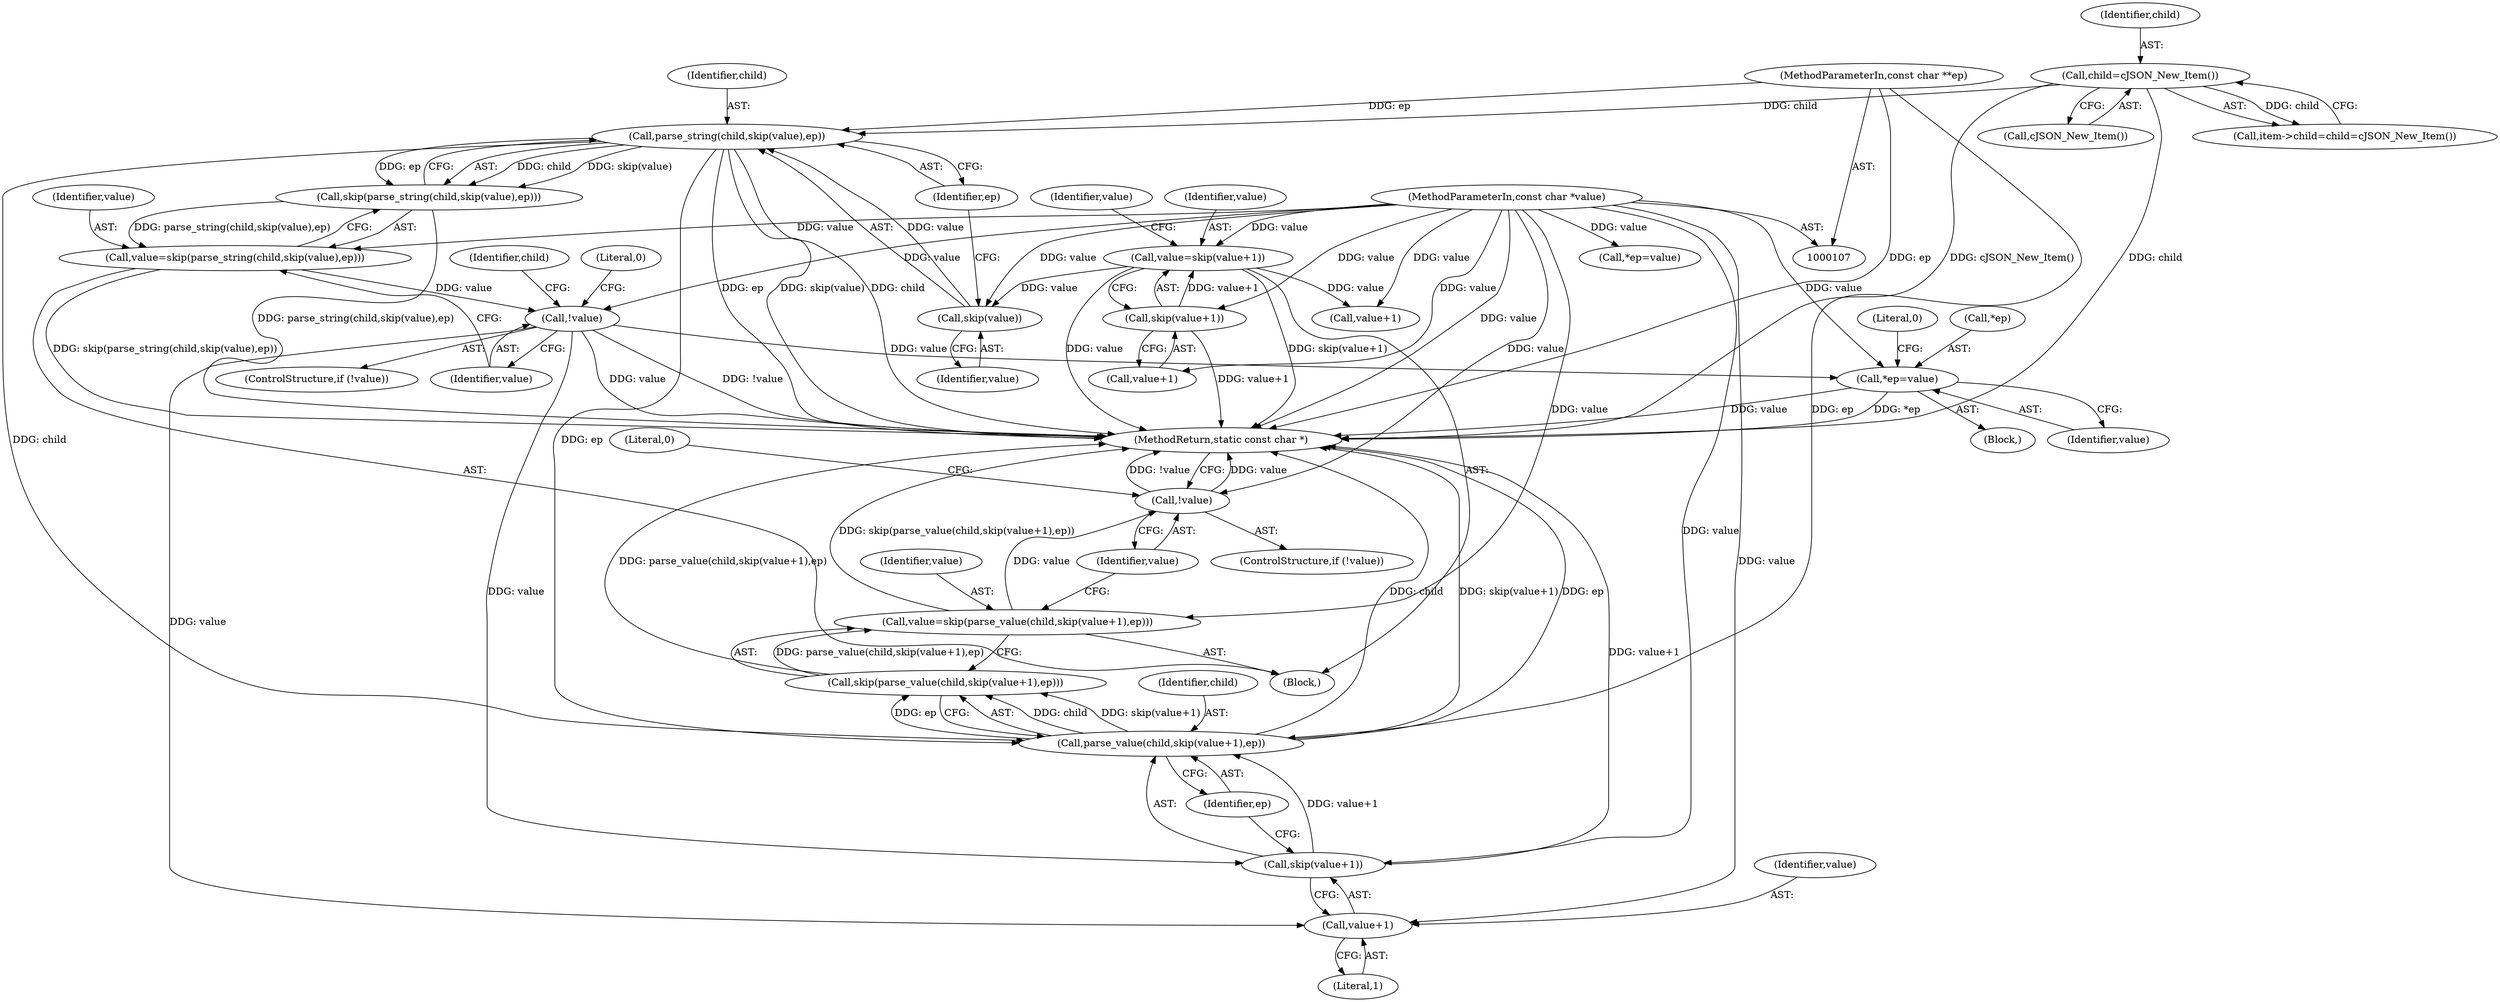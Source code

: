 digraph "0_iperf_91f2fa59e8ed80dfbf400add0164ee0e508e412a_37@pointer" {
"1000162" [label="(Call,parse_string(child,skip(value),ep))"];
"1000149" [label="(Call,child=cJSON_New_Item())"];
"1000164" [label="(Call,skip(value))"];
"1000130" [label="(Call,value=skip(value+1))"];
"1000132" [label="(Call,skip(value+1))"];
"1000109" [label="(MethodParameterIn,const char *value)"];
"1000110" [label="(MethodParameterIn,const char **ep)"];
"1000161" [label="(Call,skip(parse_string(child,skip(value),ep)))"];
"1000159" [label="(Call,value=skip(parse_string(child,skip(value),ep)))"];
"1000168" [label="(Call,!value)"];
"1000190" [label="(Call,*ep=value)"];
"1000201" [label="(Call,skip(value+1))"];
"1000199" [label="(Call,parse_value(child,skip(value+1),ep))"];
"1000198" [label="(Call,skip(parse_value(child,skip(value+1),ep)))"];
"1000196" [label="(Call,value=skip(parse_value(child,skip(value+1),ep)))"];
"1000207" [label="(Call,!value)"];
"1000202" [label="(Call,value+1)"];
"1000133" [label="(Call,value+1)"];
"1000204" [label="(Literal,1)"];
"1000190" [label="(Call,*ep=value)"];
"1000161" [label="(Call,skip(parse_string(child,skip(value),ep)))"];
"1000168" [label="(Call,!value)"];
"1000150" [label="(Identifier,child)"];
"1000200" [label="(Identifier,child)"];
"1000210" [label="(Literal,0)"];
"1000195" [label="(Literal,0)"];
"1000203" [label="(Identifier,value)"];
"1000166" [label="(Identifier,ep)"];
"1000164" [label="(Call,skip(value))"];
"1000119" [label="(Call,*ep=value)"];
"1000174" [label="(Identifier,child)"];
"1000159" [label="(Call,value=skip(parse_string(child,skip(value),ep)))"];
"1000191" [label="(Call,*ep)"];
"1000142" [label="(Call,value+1)"];
"1000198" [label="(Call,skip(parse_value(child,skip(value+1),ep)))"];
"1000110" [label="(MethodParameterIn,const char **ep)"];
"1000162" [label="(Call,parse_string(child,skip(value),ep))"];
"1000145" [label="(Call,item->child=child=cJSON_New_Item())"];
"1000211" [label="(MethodReturn,static const char *)"];
"1000171" [label="(Literal,0)"];
"1000197" [label="(Identifier,value)"];
"1000130" [label="(Call,value=skip(value+1))"];
"1000205" [label="(Identifier,ep)"];
"1000201" [label="(Call,skip(value+1))"];
"1000199" [label="(Call,parse_value(child,skip(value+1),ep))"];
"1000189" [label="(Block,)"];
"1000111" [label="(Block,)"];
"1000139" [label="(Identifier,value)"];
"1000206" [label="(ControlStructure,if (!value))"];
"1000196" [label="(Call,value=skip(parse_value(child,skip(value+1),ep)))"];
"1000163" [label="(Identifier,child)"];
"1000149" [label="(Call,child=cJSON_New_Item())"];
"1000109" [label="(MethodParameterIn,const char *value)"];
"1000132" [label="(Call,skip(value+1))"];
"1000208" [label="(Identifier,value)"];
"1000160" [label="(Identifier,value)"];
"1000202" [label="(Call,value+1)"];
"1000131" [label="(Identifier,value)"];
"1000167" [label="(ControlStructure,if (!value))"];
"1000193" [label="(Identifier,value)"];
"1000151" [label="(Call,cJSON_New_Item())"];
"1000207" [label="(Call,!value)"];
"1000165" [label="(Identifier,value)"];
"1000169" [label="(Identifier,value)"];
"1000162" -> "1000161"  [label="AST: "];
"1000162" -> "1000166"  [label="CFG: "];
"1000163" -> "1000162"  [label="AST: "];
"1000164" -> "1000162"  [label="AST: "];
"1000166" -> "1000162"  [label="AST: "];
"1000161" -> "1000162"  [label="CFG: "];
"1000162" -> "1000211"  [label="DDG: ep"];
"1000162" -> "1000211"  [label="DDG: skip(value)"];
"1000162" -> "1000211"  [label="DDG: child"];
"1000162" -> "1000161"  [label="DDG: child"];
"1000162" -> "1000161"  [label="DDG: skip(value)"];
"1000162" -> "1000161"  [label="DDG: ep"];
"1000149" -> "1000162"  [label="DDG: child"];
"1000164" -> "1000162"  [label="DDG: value"];
"1000110" -> "1000162"  [label="DDG: ep"];
"1000162" -> "1000199"  [label="DDG: child"];
"1000162" -> "1000199"  [label="DDG: ep"];
"1000149" -> "1000145"  [label="AST: "];
"1000149" -> "1000151"  [label="CFG: "];
"1000150" -> "1000149"  [label="AST: "];
"1000151" -> "1000149"  [label="AST: "];
"1000145" -> "1000149"  [label="CFG: "];
"1000149" -> "1000211"  [label="DDG: cJSON_New_Item()"];
"1000149" -> "1000211"  [label="DDG: child"];
"1000149" -> "1000145"  [label="DDG: child"];
"1000164" -> "1000165"  [label="CFG: "];
"1000165" -> "1000164"  [label="AST: "];
"1000166" -> "1000164"  [label="CFG: "];
"1000130" -> "1000164"  [label="DDG: value"];
"1000109" -> "1000164"  [label="DDG: value"];
"1000130" -> "1000111"  [label="AST: "];
"1000130" -> "1000132"  [label="CFG: "];
"1000131" -> "1000130"  [label="AST: "];
"1000132" -> "1000130"  [label="AST: "];
"1000139" -> "1000130"  [label="CFG: "];
"1000130" -> "1000211"  [label="DDG: skip(value+1)"];
"1000130" -> "1000211"  [label="DDG: value"];
"1000132" -> "1000130"  [label="DDG: value+1"];
"1000109" -> "1000130"  [label="DDG: value"];
"1000130" -> "1000142"  [label="DDG: value"];
"1000132" -> "1000133"  [label="CFG: "];
"1000133" -> "1000132"  [label="AST: "];
"1000132" -> "1000211"  [label="DDG: value+1"];
"1000109" -> "1000132"  [label="DDG: value"];
"1000109" -> "1000107"  [label="AST: "];
"1000109" -> "1000211"  [label="DDG: value"];
"1000109" -> "1000119"  [label="DDG: value"];
"1000109" -> "1000133"  [label="DDG: value"];
"1000109" -> "1000142"  [label="DDG: value"];
"1000109" -> "1000159"  [label="DDG: value"];
"1000109" -> "1000168"  [label="DDG: value"];
"1000109" -> "1000190"  [label="DDG: value"];
"1000109" -> "1000196"  [label="DDG: value"];
"1000109" -> "1000201"  [label="DDG: value"];
"1000109" -> "1000202"  [label="DDG: value"];
"1000109" -> "1000207"  [label="DDG: value"];
"1000110" -> "1000107"  [label="AST: "];
"1000110" -> "1000211"  [label="DDG: ep"];
"1000110" -> "1000199"  [label="DDG: ep"];
"1000161" -> "1000159"  [label="AST: "];
"1000159" -> "1000161"  [label="CFG: "];
"1000161" -> "1000211"  [label="DDG: parse_string(child,skip(value),ep)"];
"1000161" -> "1000159"  [label="DDG: parse_string(child,skip(value),ep)"];
"1000159" -> "1000111"  [label="AST: "];
"1000160" -> "1000159"  [label="AST: "];
"1000169" -> "1000159"  [label="CFG: "];
"1000159" -> "1000211"  [label="DDG: skip(parse_string(child,skip(value),ep))"];
"1000159" -> "1000168"  [label="DDG: value"];
"1000168" -> "1000167"  [label="AST: "];
"1000168" -> "1000169"  [label="CFG: "];
"1000169" -> "1000168"  [label="AST: "];
"1000171" -> "1000168"  [label="CFG: "];
"1000174" -> "1000168"  [label="CFG: "];
"1000168" -> "1000211"  [label="DDG: !value"];
"1000168" -> "1000211"  [label="DDG: value"];
"1000168" -> "1000190"  [label="DDG: value"];
"1000168" -> "1000201"  [label="DDG: value"];
"1000168" -> "1000202"  [label="DDG: value"];
"1000190" -> "1000189"  [label="AST: "];
"1000190" -> "1000193"  [label="CFG: "];
"1000191" -> "1000190"  [label="AST: "];
"1000193" -> "1000190"  [label="AST: "];
"1000195" -> "1000190"  [label="CFG: "];
"1000190" -> "1000211"  [label="DDG: *ep"];
"1000190" -> "1000211"  [label="DDG: value"];
"1000201" -> "1000199"  [label="AST: "];
"1000201" -> "1000202"  [label="CFG: "];
"1000202" -> "1000201"  [label="AST: "];
"1000205" -> "1000201"  [label="CFG: "];
"1000201" -> "1000211"  [label="DDG: value+1"];
"1000201" -> "1000199"  [label="DDG: value+1"];
"1000199" -> "1000198"  [label="AST: "];
"1000199" -> "1000205"  [label="CFG: "];
"1000200" -> "1000199"  [label="AST: "];
"1000205" -> "1000199"  [label="AST: "];
"1000198" -> "1000199"  [label="CFG: "];
"1000199" -> "1000211"  [label="DDG: child"];
"1000199" -> "1000211"  [label="DDG: skip(value+1)"];
"1000199" -> "1000211"  [label="DDG: ep"];
"1000199" -> "1000198"  [label="DDG: child"];
"1000199" -> "1000198"  [label="DDG: skip(value+1)"];
"1000199" -> "1000198"  [label="DDG: ep"];
"1000198" -> "1000196"  [label="AST: "];
"1000196" -> "1000198"  [label="CFG: "];
"1000198" -> "1000211"  [label="DDG: parse_value(child,skip(value+1),ep)"];
"1000198" -> "1000196"  [label="DDG: parse_value(child,skip(value+1),ep)"];
"1000196" -> "1000111"  [label="AST: "];
"1000197" -> "1000196"  [label="AST: "];
"1000208" -> "1000196"  [label="CFG: "];
"1000196" -> "1000211"  [label="DDG: skip(parse_value(child,skip(value+1),ep))"];
"1000196" -> "1000207"  [label="DDG: value"];
"1000207" -> "1000206"  [label="AST: "];
"1000207" -> "1000208"  [label="CFG: "];
"1000208" -> "1000207"  [label="AST: "];
"1000210" -> "1000207"  [label="CFG: "];
"1000211" -> "1000207"  [label="CFG: "];
"1000207" -> "1000211"  [label="DDG: value"];
"1000207" -> "1000211"  [label="DDG: !value"];
"1000202" -> "1000204"  [label="CFG: "];
"1000203" -> "1000202"  [label="AST: "];
"1000204" -> "1000202"  [label="AST: "];
}
